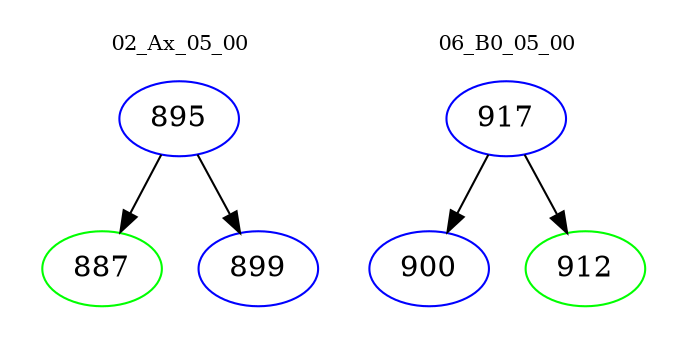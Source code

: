 digraph{
subgraph cluster_0 {
color = white
label = "02_Ax_05_00";
fontsize=10;
T0_895 [label="895", color="blue"]
T0_895 -> T0_887 [color="black"]
T0_887 [label="887", color="green"]
T0_895 -> T0_899 [color="black"]
T0_899 [label="899", color="blue"]
}
subgraph cluster_1 {
color = white
label = "06_B0_05_00";
fontsize=10;
T1_917 [label="917", color="blue"]
T1_917 -> T1_900 [color="black"]
T1_900 [label="900", color="blue"]
T1_917 -> T1_912 [color="black"]
T1_912 [label="912", color="green"]
}
}

